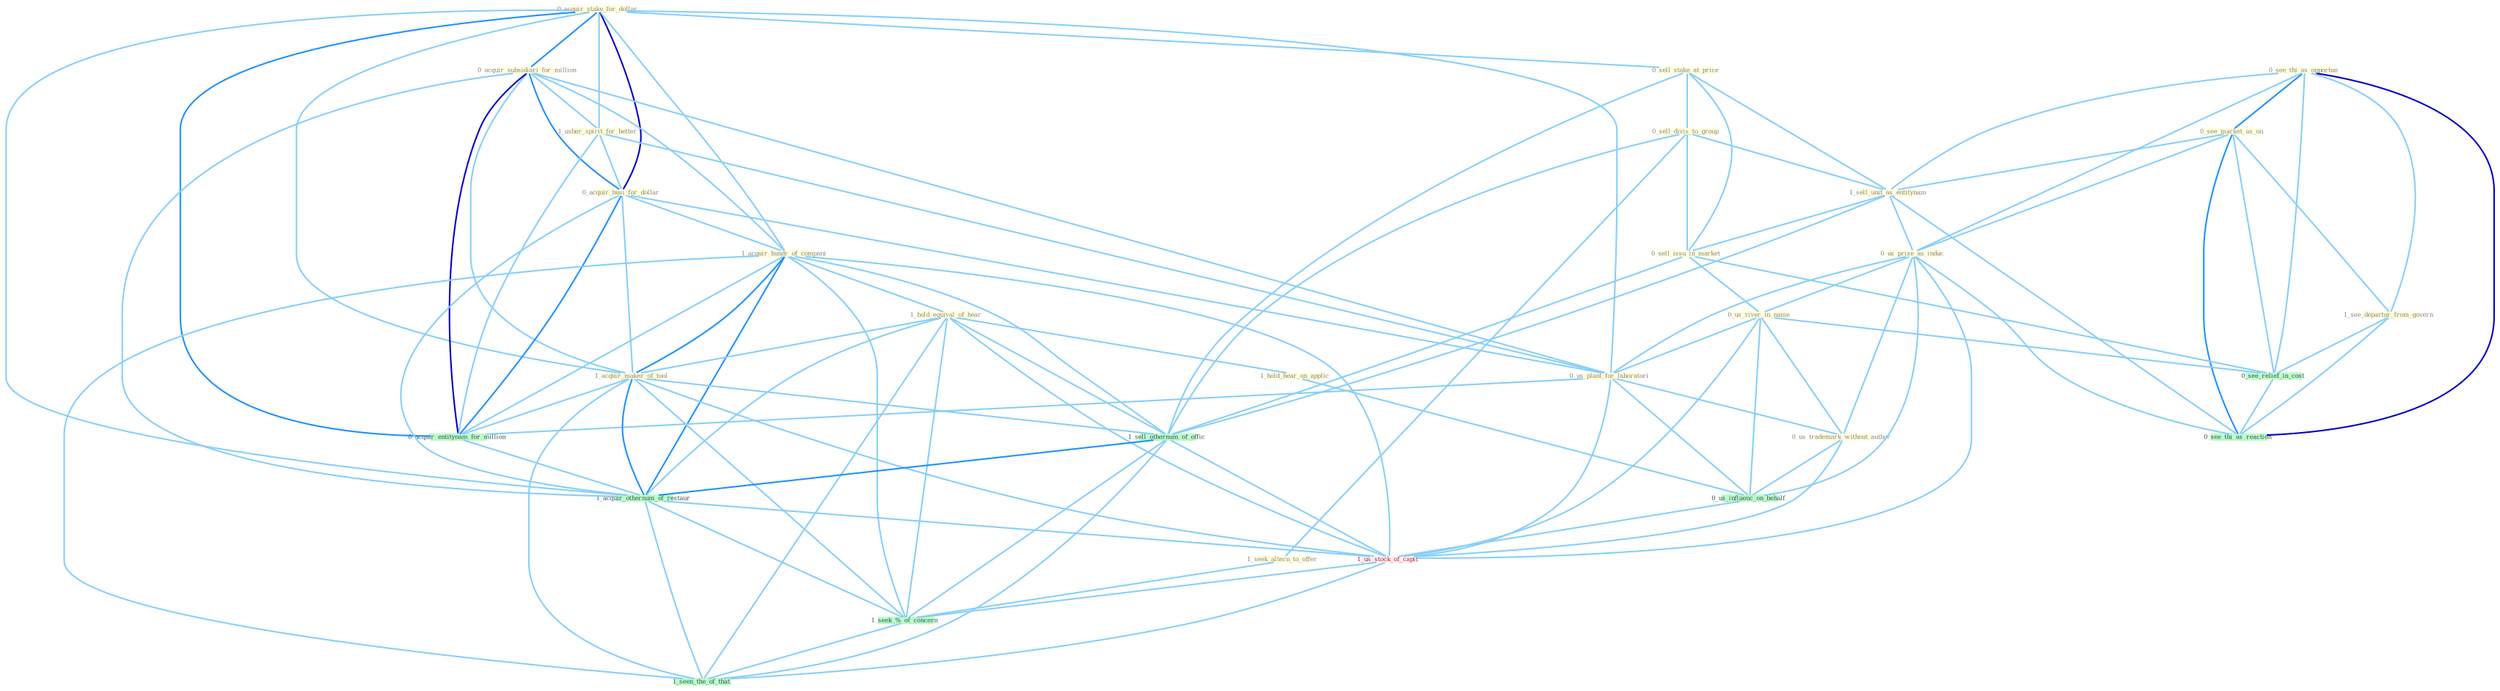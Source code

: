 Graph G{ 
    node
    [shape=polygon,style=filled,width=.5,height=.06,color="#BDFCC9",fixedsize=true,fontsize=4,
    fontcolor="#2f4f4f"];
    {node
    [color="#ffffe0", fontcolor="#8b7d6b"] "0_acquir_stake_for_dollar " "0_acquir_subsidiari_for_million " "0_see_thi_as_opportun " "1_usher_spirit_for_better " "0_sell_stake_at_price " "0_acquir_busi_for_dollar " "0_sell_divis_to_group " "0_see_market_as_on " "1_sell_unit_as_entitynam " "0_sell_issu_in_market " "0_us_prize_as_induc " "1_acquir_hundr_of_compani " "1_seek_altern_to_offer " "1_hold_equival_of_hear " "0_us_river_in_name " "1_see_departur_from_govern " "1_hold_hear_on_applic " "0_us_plant_for_laboratori " "1_acquir_maker_of_tool " "0_us_trademark_without_author "}
{node [color="#fff0f5", fontcolor="#b22222"] "1_us_stock_of_capit "}
edge [color="#B0E2FF"];

	"0_acquir_stake_for_dollar " -- "0_acquir_subsidiari_for_million " [w="2", color="#1e90ff" , len=0.8];
	"0_acquir_stake_for_dollar " -- "1_usher_spirit_for_better " [w="1", color="#87cefa" ];
	"0_acquir_stake_for_dollar " -- "0_sell_stake_at_price " [w="1", color="#87cefa" ];
	"0_acquir_stake_for_dollar " -- "0_acquir_busi_for_dollar " [w="3", color="#0000cd" , len=0.6];
	"0_acquir_stake_for_dollar " -- "1_acquir_hundr_of_compani " [w="1", color="#87cefa" ];
	"0_acquir_stake_for_dollar " -- "0_us_plant_for_laboratori " [w="1", color="#87cefa" ];
	"0_acquir_stake_for_dollar " -- "1_acquir_maker_of_tool " [w="1", color="#87cefa" ];
	"0_acquir_stake_for_dollar " -- "0_acquir_entitynam_for_million " [w="2", color="#1e90ff" , len=0.8];
	"0_acquir_stake_for_dollar " -- "1_acquir_othernum_of_restaur " [w="1", color="#87cefa" ];
	"0_acquir_subsidiari_for_million " -- "1_usher_spirit_for_better " [w="1", color="#87cefa" ];
	"0_acquir_subsidiari_for_million " -- "0_acquir_busi_for_dollar " [w="2", color="#1e90ff" , len=0.8];
	"0_acquir_subsidiari_for_million " -- "1_acquir_hundr_of_compani " [w="1", color="#87cefa" ];
	"0_acquir_subsidiari_for_million " -- "0_us_plant_for_laboratori " [w="1", color="#87cefa" ];
	"0_acquir_subsidiari_for_million " -- "1_acquir_maker_of_tool " [w="1", color="#87cefa" ];
	"0_acquir_subsidiari_for_million " -- "0_acquir_entitynam_for_million " [w="3", color="#0000cd" , len=0.6];
	"0_acquir_subsidiari_for_million " -- "1_acquir_othernum_of_restaur " [w="1", color="#87cefa" ];
	"0_see_thi_as_opportun " -- "0_see_market_as_on " [w="2", color="#1e90ff" , len=0.8];
	"0_see_thi_as_opportun " -- "1_sell_unit_as_entitynam " [w="1", color="#87cefa" ];
	"0_see_thi_as_opportun " -- "0_us_prize_as_induc " [w="1", color="#87cefa" ];
	"0_see_thi_as_opportun " -- "1_see_departur_from_govern " [w="1", color="#87cefa" ];
	"0_see_thi_as_opportun " -- "0_see_relief_in_cost " [w="1", color="#87cefa" ];
	"0_see_thi_as_opportun " -- "0_see_thi_as_reaction " [w="3", color="#0000cd" , len=0.6];
	"1_usher_spirit_for_better " -- "0_acquir_busi_for_dollar " [w="1", color="#87cefa" ];
	"1_usher_spirit_for_better " -- "0_us_plant_for_laboratori " [w="1", color="#87cefa" ];
	"1_usher_spirit_for_better " -- "0_acquir_entitynam_for_million " [w="1", color="#87cefa" ];
	"0_sell_stake_at_price " -- "0_sell_divis_to_group " [w="1", color="#87cefa" ];
	"0_sell_stake_at_price " -- "1_sell_unit_as_entitynam " [w="1", color="#87cefa" ];
	"0_sell_stake_at_price " -- "0_sell_issu_in_market " [w="1", color="#87cefa" ];
	"0_sell_stake_at_price " -- "1_sell_othernum_of_offic " [w="1", color="#87cefa" ];
	"0_acquir_busi_for_dollar " -- "1_acquir_hundr_of_compani " [w="1", color="#87cefa" ];
	"0_acquir_busi_for_dollar " -- "0_us_plant_for_laboratori " [w="1", color="#87cefa" ];
	"0_acquir_busi_for_dollar " -- "1_acquir_maker_of_tool " [w="1", color="#87cefa" ];
	"0_acquir_busi_for_dollar " -- "0_acquir_entitynam_for_million " [w="2", color="#1e90ff" , len=0.8];
	"0_acquir_busi_for_dollar " -- "1_acquir_othernum_of_restaur " [w="1", color="#87cefa" ];
	"0_sell_divis_to_group " -- "1_sell_unit_as_entitynam " [w="1", color="#87cefa" ];
	"0_sell_divis_to_group " -- "0_sell_issu_in_market " [w="1", color="#87cefa" ];
	"0_sell_divis_to_group " -- "1_seek_altern_to_offer " [w="1", color="#87cefa" ];
	"0_sell_divis_to_group " -- "1_sell_othernum_of_offic " [w="1", color="#87cefa" ];
	"0_see_market_as_on " -- "1_sell_unit_as_entitynam " [w="1", color="#87cefa" ];
	"0_see_market_as_on " -- "0_us_prize_as_induc " [w="1", color="#87cefa" ];
	"0_see_market_as_on " -- "1_see_departur_from_govern " [w="1", color="#87cefa" ];
	"0_see_market_as_on " -- "0_see_relief_in_cost " [w="1", color="#87cefa" ];
	"0_see_market_as_on " -- "0_see_thi_as_reaction " [w="2", color="#1e90ff" , len=0.8];
	"1_sell_unit_as_entitynam " -- "0_sell_issu_in_market " [w="1", color="#87cefa" ];
	"1_sell_unit_as_entitynam " -- "0_us_prize_as_induc " [w="1", color="#87cefa" ];
	"1_sell_unit_as_entitynam " -- "1_sell_othernum_of_offic " [w="1", color="#87cefa" ];
	"1_sell_unit_as_entitynam " -- "0_see_thi_as_reaction " [w="1", color="#87cefa" ];
	"0_sell_issu_in_market " -- "0_us_river_in_name " [w="1", color="#87cefa" ];
	"0_sell_issu_in_market " -- "1_sell_othernum_of_offic " [w="1", color="#87cefa" ];
	"0_sell_issu_in_market " -- "0_see_relief_in_cost " [w="1", color="#87cefa" ];
	"0_us_prize_as_induc " -- "0_us_river_in_name " [w="1", color="#87cefa" ];
	"0_us_prize_as_induc " -- "0_us_plant_for_laboratori " [w="1", color="#87cefa" ];
	"0_us_prize_as_induc " -- "0_us_trademark_without_author " [w="1", color="#87cefa" ];
	"0_us_prize_as_induc " -- "0_us_influenc_on_behalf " [w="1", color="#87cefa" ];
	"0_us_prize_as_induc " -- "0_see_thi_as_reaction " [w="1", color="#87cefa" ];
	"0_us_prize_as_induc " -- "1_us_stock_of_capit " [w="1", color="#87cefa" ];
	"1_acquir_hundr_of_compani " -- "1_hold_equival_of_hear " [w="1", color="#87cefa" ];
	"1_acquir_hundr_of_compani " -- "1_acquir_maker_of_tool " [w="2", color="#1e90ff" , len=0.8];
	"1_acquir_hundr_of_compani " -- "0_acquir_entitynam_for_million " [w="1", color="#87cefa" ];
	"1_acquir_hundr_of_compani " -- "1_sell_othernum_of_offic " [w="1", color="#87cefa" ];
	"1_acquir_hundr_of_compani " -- "1_acquir_othernum_of_restaur " [w="2", color="#1e90ff" , len=0.8];
	"1_acquir_hundr_of_compani " -- "1_us_stock_of_capit " [w="1", color="#87cefa" ];
	"1_acquir_hundr_of_compani " -- "1_seek_%_of_concern " [w="1", color="#87cefa" ];
	"1_acquir_hundr_of_compani " -- "1_seen_the_of_that " [w="1", color="#87cefa" ];
	"1_seek_altern_to_offer " -- "1_seek_%_of_concern " [w="1", color="#87cefa" ];
	"1_hold_equival_of_hear " -- "1_hold_hear_on_applic " [w="1", color="#87cefa" ];
	"1_hold_equival_of_hear " -- "1_acquir_maker_of_tool " [w="1", color="#87cefa" ];
	"1_hold_equival_of_hear " -- "1_sell_othernum_of_offic " [w="1", color="#87cefa" ];
	"1_hold_equival_of_hear " -- "1_acquir_othernum_of_restaur " [w="1", color="#87cefa" ];
	"1_hold_equival_of_hear " -- "1_us_stock_of_capit " [w="1", color="#87cefa" ];
	"1_hold_equival_of_hear " -- "1_seek_%_of_concern " [w="1", color="#87cefa" ];
	"1_hold_equival_of_hear " -- "1_seen_the_of_that " [w="1", color="#87cefa" ];
	"0_us_river_in_name " -- "0_us_plant_for_laboratori " [w="1", color="#87cefa" ];
	"0_us_river_in_name " -- "0_us_trademark_without_author " [w="1", color="#87cefa" ];
	"0_us_river_in_name " -- "0_us_influenc_on_behalf " [w="1", color="#87cefa" ];
	"0_us_river_in_name " -- "0_see_relief_in_cost " [w="1", color="#87cefa" ];
	"0_us_river_in_name " -- "1_us_stock_of_capit " [w="1", color="#87cefa" ];
	"1_see_departur_from_govern " -- "0_see_relief_in_cost " [w="1", color="#87cefa" ];
	"1_see_departur_from_govern " -- "0_see_thi_as_reaction " [w="1", color="#87cefa" ];
	"1_hold_hear_on_applic " -- "0_us_influenc_on_behalf " [w="1", color="#87cefa" ];
	"0_us_plant_for_laboratori " -- "0_us_trademark_without_author " [w="1", color="#87cefa" ];
	"0_us_plant_for_laboratori " -- "0_acquir_entitynam_for_million " [w="1", color="#87cefa" ];
	"0_us_plant_for_laboratori " -- "0_us_influenc_on_behalf " [w="1", color="#87cefa" ];
	"0_us_plant_for_laboratori " -- "1_us_stock_of_capit " [w="1", color="#87cefa" ];
	"1_acquir_maker_of_tool " -- "0_acquir_entitynam_for_million " [w="1", color="#87cefa" ];
	"1_acquir_maker_of_tool " -- "1_sell_othernum_of_offic " [w="1", color="#87cefa" ];
	"1_acquir_maker_of_tool " -- "1_acquir_othernum_of_restaur " [w="2", color="#1e90ff" , len=0.8];
	"1_acquir_maker_of_tool " -- "1_us_stock_of_capit " [w="1", color="#87cefa" ];
	"1_acquir_maker_of_tool " -- "1_seek_%_of_concern " [w="1", color="#87cefa" ];
	"1_acquir_maker_of_tool " -- "1_seen_the_of_that " [w="1", color="#87cefa" ];
	"0_us_trademark_without_author " -- "0_us_influenc_on_behalf " [w="1", color="#87cefa" ];
	"0_us_trademark_without_author " -- "1_us_stock_of_capit " [w="1", color="#87cefa" ];
	"0_acquir_entitynam_for_million " -- "1_acquir_othernum_of_restaur " [w="1", color="#87cefa" ];
	"1_sell_othernum_of_offic " -- "1_acquir_othernum_of_restaur " [w="2", color="#1e90ff" , len=0.8];
	"1_sell_othernum_of_offic " -- "1_us_stock_of_capit " [w="1", color="#87cefa" ];
	"1_sell_othernum_of_offic " -- "1_seek_%_of_concern " [w="1", color="#87cefa" ];
	"1_sell_othernum_of_offic " -- "1_seen_the_of_that " [w="1", color="#87cefa" ];
	"0_us_influenc_on_behalf " -- "1_us_stock_of_capit " [w="1", color="#87cefa" ];
	"0_see_relief_in_cost " -- "0_see_thi_as_reaction " [w="1", color="#87cefa" ];
	"1_acquir_othernum_of_restaur " -- "1_us_stock_of_capit " [w="1", color="#87cefa" ];
	"1_acquir_othernum_of_restaur " -- "1_seek_%_of_concern " [w="1", color="#87cefa" ];
	"1_acquir_othernum_of_restaur " -- "1_seen_the_of_that " [w="1", color="#87cefa" ];
	"1_us_stock_of_capit " -- "1_seek_%_of_concern " [w="1", color="#87cefa" ];
	"1_us_stock_of_capit " -- "1_seen_the_of_that " [w="1", color="#87cefa" ];
	"1_seek_%_of_concern " -- "1_seen_the_of_that " [w="1", color="#87cefa" ];
}